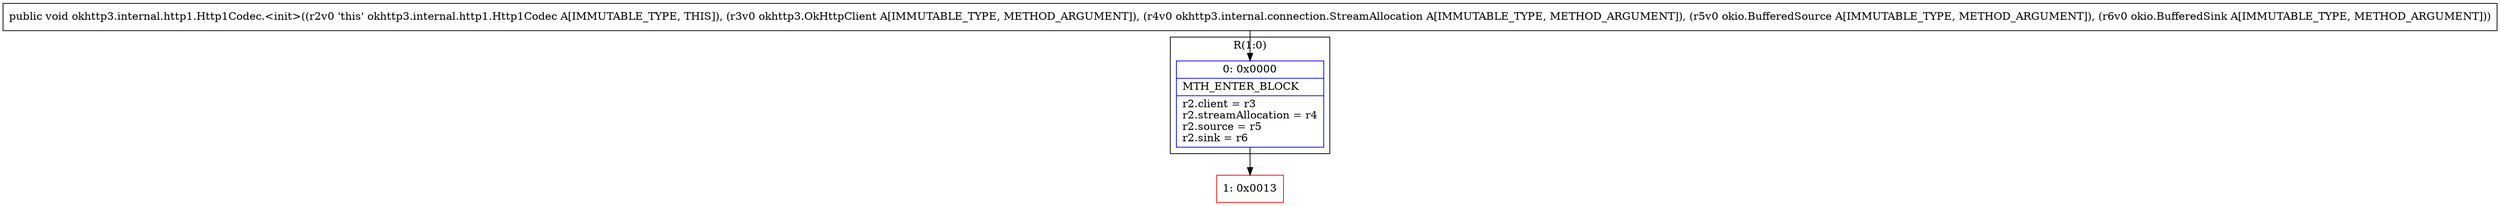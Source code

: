 digraph "CFG forokhttp3.internal.http1.Http1Codec.\<init\>(Lokhttp3\/OkHttpClient;Lokhttp3\/internal\/connection\/StreamAllocation;Lokio\/BufferedSource;Lokio\/BufferedSink;)V" {
subgraph cluster_Region_1859968035 {
label = "R(1:0)";
node [shape=record,color=blue];
Node_0 [shape=record,label="{0\:\ 0x0000|MTH_ENTER_BLOCK\l|r2.client = r3\lr2.streamAllocation = r4\lr2.source = r5\lr2.sink = r6\l}"];
}
Node_1 [shape=record,color=red,label="{1\:\ 0x0013}"];
MethodNode[shape=record,label="{public void okhttp3.internal.http1.Http1Codec.\<init\>((r2v0 'this' okhttp3.internal.http1.Http1Codec A[IMMUTABLE_TYPE, THIS]), (r3v0 okhttp3.OkHttpClient A[IMMUTABLE_TYPE, METHOD_ARGUMENT]), (r4v0 okhttp3.internal.connection.StreamAllocation A[IMMUTABLE_TYPE, METHOD_ARGUMENT]), (r5v0 okio.BufferedSource A[IMMUTABLE_TYPE, METHOD_ARGUMENT]), (r6v0 okio.BufferedSink A[IMMUTABLE_TYPE, METHOD_ARGUMENT])) }"];
MethodNode -> Node_0;
Node_0 -> Node_1;
}

